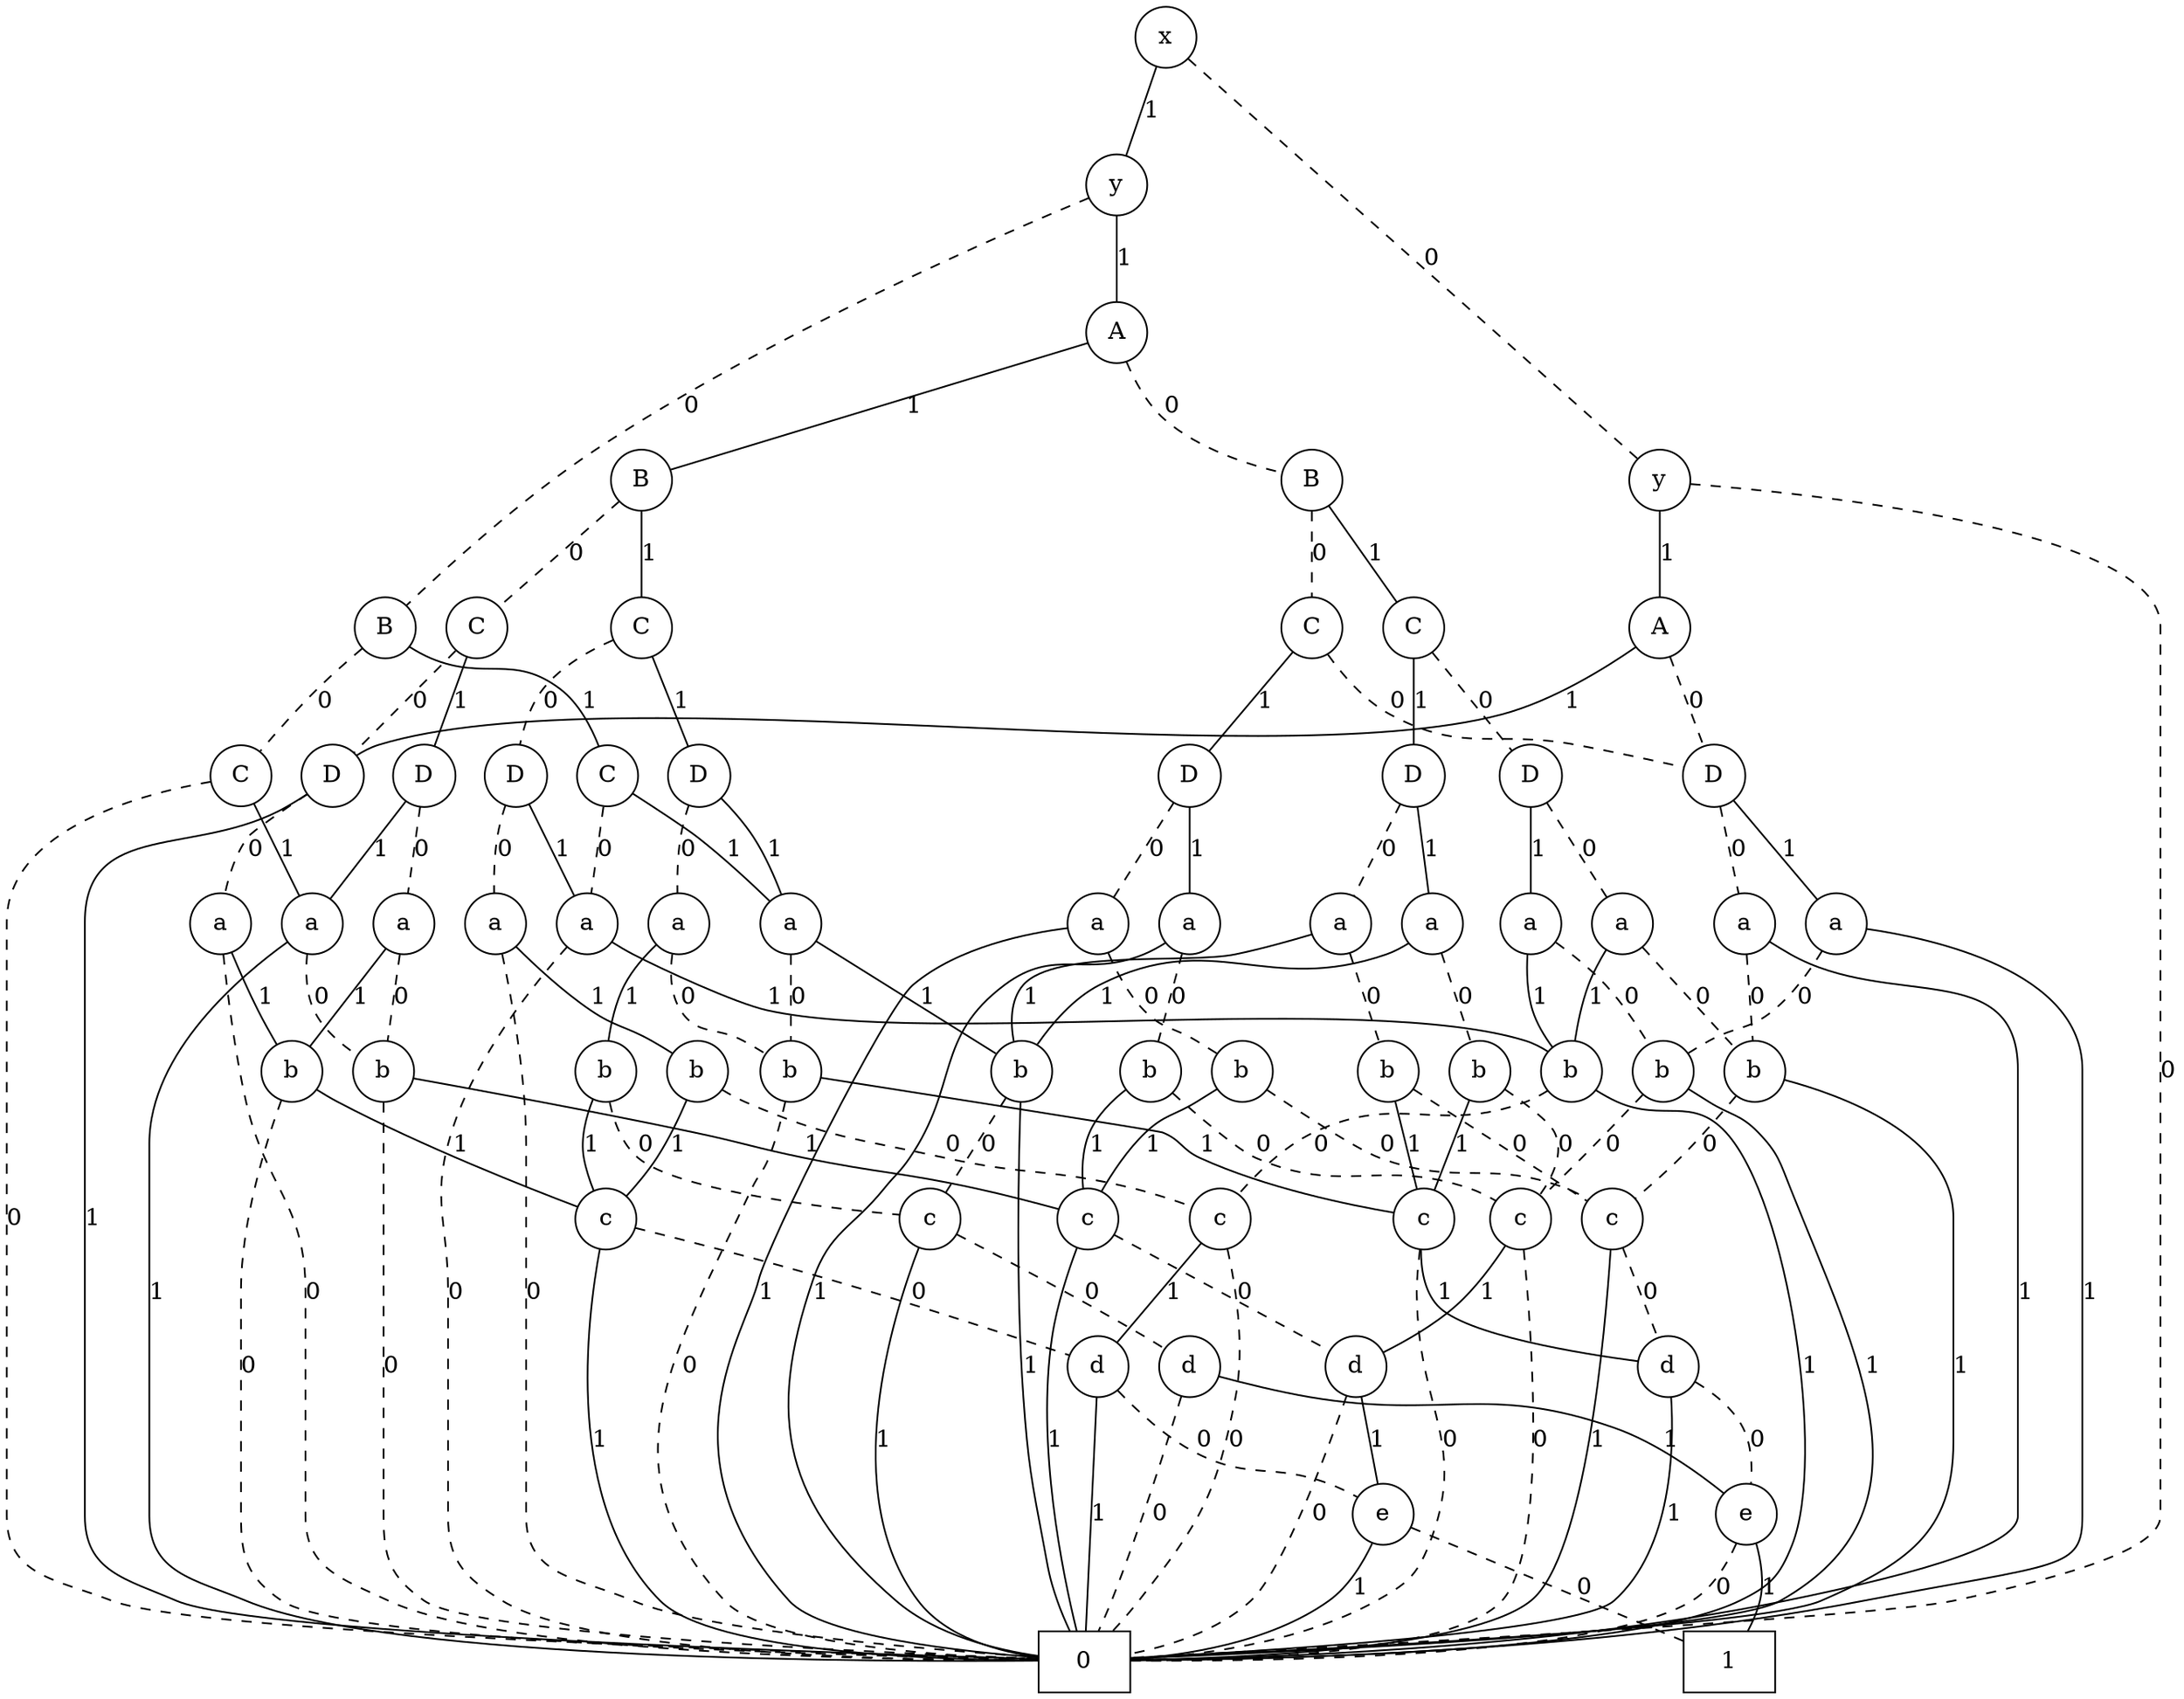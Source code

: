 graph BDD { n1837943576592 [label=0,shape=box]; n1837943579136 [label=1,shape=box]; n1837949749232 [label="e",shape=circle]; n1837949752352 [label="d",shape=circle]; n1837949755664 [label="c",shape=circle]; n1837949755568 [label="b",shape=circle]; n1837949755472 [label="a",shape=circle]; n1837949750192 [label="e",shape=circle]; n1837949752832 [label="d",shape=circle]; n1837949755952 [label="c",shape=circle]; n1837949755856 [label="b",shape=circle]; n1837949755760 [label="a",shape=circle]; n1837949755376 [label="D",shape=circle]; n1837949752016 [label="d",shape=circle]; n1837949754704 [label="c",shape=circle]; n1837949754896 [label="b",shape=circle]; n1837949754800 [label="a",shape=circle]; n1837949756048 [label="D",shape=circle]; n1837949755280 [label="A",shape=circle]; n1837949755088 [label="y",shape=circle]; n1837949754608 [label="c",shape=circle]; n1837949754224 [label="b",shape=circle]; n1837949753936 [label="a",shape=circle]; n1837949756960 [label="C",shape=circle]; n1837949754416 [label="c",shape=circle]; n1837949757248 [label="b",shape=circle]; n1837949757152 [label="a",shape=circle]; n1837949756384 [label="c",shape=circle]; n1837949756288 [label="b",shape=circle]; n1837949751152 [label="d",shape=circle]; n1837949757536 [label="c",shape=circle]; n1837949757440 [label="b",shape=circle]; n1837949757344 [label="a",shape=circle]; n1837949757056 [label="C",shape=circle]; n1837949756864 [label="B",shape=circle]; n1837949757968 [label="b",shape=circle]; n1837949757872 [label="a",shape=circle]; n1837949758160 [label="b",shape=circle]; n1837949758064 [label="a",shape=circle]; n1837949757776 [label="D",shape=circle]; n1837949757680 [label="C",shape=circle]; n1837949758448 [label="a",shape=circle]; n1837949758544 [label="a",shape=circle]; n1837949758352 [label="D",shape=circle]; n1837949758832 [label="b",shape=circle]; n1837949758736 [label="a",shape=circle]; n1837949759024 [label="b",shape=circle]; n1837949758928 [label="a",shape=circle]; n1837949758640 [label="D",shape=circle]; n1837949758256 [label="C",shape=circle]; n1837949756624 [label="B",shape=circle]; n1837949759408 [label="a",shape=circle]; n1837949759312 [label="D",shape=circle]; n1837949759216 [label="C",shape=circle]; n1837949759792 [label="b",shape=circle]; n1837949759696 [label="a",shape=circle]; n1837949759600 [label="D",shape=circle]; n1837949760080 [label="b",shape=circle]; n1837949759984 [label="a",shape=circle]; n1837949759888 [label="D",shape=circle]; n1837949759504 [label="C",shape=circle]; n1837949759120 [label="B",shape=circle]; n1837949756528 [label="A",shape=circle]; n1837949756240 [label="y",shape=circle]; n1837949752400 [label="x",shape=circle]; n1837949749232 -- n1837943576592 [label=0,style=dashed]; n1837949749232 -- n1837943579136 [label=1]; n1837949752352 -- n1837949749232 [label=0,style=dashed]; n1837949752352 -- n1837943576592 [label=1]; n1837949755664 -- n1837949752352 [label=0,style=dashed]; n1837949755664 -- n1837943576592 [label=1]; n1837949755568 -- n1837949755664 [label=0,style=dashed]; n1837949755568 -- n1837943576592 [label=1]; n1837949755472 -- n1837949755568 [label=0,style=dashed]; n1837949755472 -- n1837943576592 [label=1]; n1837949750192 -- n1837943579136 [label=0,style=dashed]; n1837949750192 -- n1837943576592 [label=1]; n1837949752832 -- n1837943576592 [label=0,style=dashed]; n1837949752832 -- n1837949750192 [label=1]; n1837949755952 -- n1837943576592 [label=0,style=dashed]; n1837949755952 -- n1837949752832 [label=1]; n1837949755856 -- n1837949755952 [label=0,style=dashed]; n1837949755856 -- n1837943576592 [label=1]; n1837949755760 -- n1837949755856 [label=0,style=dashed]; n1837949755760 -- n1837943576592 [label=1]; n1837949755376 -- n1837949755472 [label=0,style=dashed]; n1837949755376 -- n1837949755760 [label=1]; n1837949752016 -- n1837949750192 [label=0,style=dashed]; n1837949752016 -- n1837943576592 [label=1]; n1837949754704 -- n1837949752016 [label=0,style=dashed]; n1837949754704 -- n1837943576592 [label=1]; n1837949754896 -- n1837943576592 [label=0,style=dashed]; n1837949754896 -- n1837949754704 [label=1]; n1837949754800 -- n1837943576592 [label=0,style=dashed]; n1837949754800 -- n1837949754896 [label=1]; n1837949756048 -- n1837949754800 [label=0,style=dashed]; n1837949756048 -- n1837943576592 [label=1]; n1837949755280 -- n1837949755376 [label=0,style=dashed]; n1837949755280 -- n1837949756048 [label=1]; n1837949755088 -- n1837943576592 [label=0,style=dashed]; n1837949755088 -- n1837949755280 [label=1]; n1837949754608 -- n1837949752832 [label=0,style=dashed]; n1837949754608 -- n1837943576592 [label=1]; n1837949754224 -- n1837943576592 [label=0,style=dashed]; n1837949754224 -- n1837949754608 [label=1]; n1837949753936 -- n1837949754224 [label=0,style=dashed]; n1837949753936 -- n1837943576592 [label=1]; n1837949756960 -- n1837943576592 [label=0,style=dashed]; n1837949756960 -- n1837949753936 [label=1]; n1837949754416 -- n1837943576592 [label=0,style=dashed]; n1837949754416 -- n1837949752016 [label=1]; n1837949757248 -- n1837949754416 [label=0,style=dashed]; n1837949757248 -- n1837943576592 [label=1]; n1837949757152 -- n1837943576592 [label=0,style=dashed]; n1837949757152 -- n1837949757248 [label=1]; n1837949756384 -- n1837943576592 [label=0,style=dashed]; n1837949756384 -- n1837949752352 [label=1]; n1837949756288 -- n1837943576592 [label=0,style=dashed]; n1837949756288 -- n1837949756384 [label=1]; n1837949751152 -- n1837943576592 [label=0,style=dashed]; n1837949751152 -- n1837949749232 [label=1]; n1837949757536 -- n1837949751152 [label=0,style=dashed]; n1837949757536 -- n1837943576592 [label=1]; n1837949757440 -- n1837949757536 [label=0,style=dashed]; n1837949757440 -- n1837943576592 [label=1]; n1837949757344 -- n1837949756288 [label=0,style=dashed]; n1837949757344 -- n1837949757440 [label=1]; n1837949757056 -- n1837949757152 [label=0,style=dashed]; n1837949757056 -- n1837949757344 [label=1]; n1837949756864 -- n1837949756960 [label=0,style=dashed]; n1837949756864 -- n1837949757056 [label=1]; n1837949757968 -- n1837949755664 [label=0,style=dashed]; n1837949757968 -- n1837949754608 [label=1]; n1837949757872 -- n1837949757968 [label=0,style=dashed]; n1837949757872 -- n1837943576592 [label=1]; n1837949758160 -- n1837949755952 [label=0,style=dashed]; n1837949758160 -- n1837949754608 [label=1]; n1837949758064 -- n1837949758160 [label=0,style=dashed]; n1837949758064 -- n1837943576592 [label=1]; n1837949757776 -- n1837949757872 [label=0,style=dashed]; n1837949757776 -- n1837949758064 [label=1]; n1837949757680 -- n1837949755376 [label=0,style=dashed]; n1837949757680 -- n1837949757776 [label=1]; n1837949758448 -- n1837949755568 [label=0,style=dashed]; n1837949758448 -- n1837949757248 [label=1]; n1837949758544 -- n1837949755856 [label=0,style=dashed]; n1837949758544 -- n1837949757248 [label=1]; n1837949758352 -- n1837949758448 [label=0,style=dashed]; n1837949758352 -- n1837949758544 [label=1]; n1837949758832 -- n1837949755664 [label=0,style=dashed]; n1837949758832 -- n1837949756384 [label=1]; n1837949758736 -- n1837949758832 [label=0,style=dashed]; n1837949758736 -- n1837949757440 [label=1]; n1837949759024 -- n1837949755952 [label=0,style=dashed]; n1837949759024 -- n1837949756384 [label=1]; n1837949758928 -- n1837949759024 [label=0,style=dashed]; n1837949758928 -- n1837949757440 [label=1]; n1837949758640 -- n1837949758736 [label=0,style=dashed]; n1837949758640 -- n1837949758928 [label=1]; n1837949758256 -- n1837949758352 [label=0,style=dashed]; n1837949758256 -- n1837949758640 [label=1]; n1837949756624 -- n1837949757680 [label=0,style=dashed]; n1837949756624 -- n1837949758256 [label=1]; n1837949759408 -- n1837949754224 [label=0,style=dashed]; n1837949759408 -- n1837949754896 [label=1]; n1837949759312 -- n1837949759408 [label=0,style=dashed]; n1837949759312 -- n1837949753936 [label=1]; n1837949759216 -- n1837949756048 [label=0,style=dashed]; n1837949759216 -- n1837949759312 [label=1]; n1837949759792 -- n1837949754416 [label=0,style=dashed]; n1837949759792 -- n1837949754704 [label=1]; n1837949759696 -- n1837943576592 [label=0,style=dashed]; n1837949759696 -- n1837949759792 [label=1]; n1837949759600 -- n1837949759696 [label=0,style=dashed]; n1837949759600 -- n1837949757152 [label=1]; n1837949760080 -- n1837949757536 [label=0,style=dashed]; n1837949760080 -- n1837949754704 [label=1]; n1837949759984 -- n1837949756288 [label=0,style=dashed]; n1837949759984 -- n1837949760080 [label=1]; n1837949759888 -- n1837949759984 [label=0,style=dashed]; n1837949759888 -- n1837949757344 [label=1]; n1837949759504 -- n1837949759600 [label=0,style=dashed]; n1837949759504 -- n1837949759888 [label=1]; n1837949759120 -- n1837949759216 [label=0,style=dashed]; n1837949759120 -- n1837949759504 [label=1]; n1837949756528 -- n1837949756624 [label=0,style=dashed]; n1837949756528 -- n1837949759120 [label=1]; n1837949756240 -- n1837949756864 [label=0,style=dashed]; n1837949756240 -- n1837949756528 [label=1]; n1837949752400 -- n1837949755088 [label=0,style=dashed]; n1837949752400 -- n1837949756240 [label=1]; }
